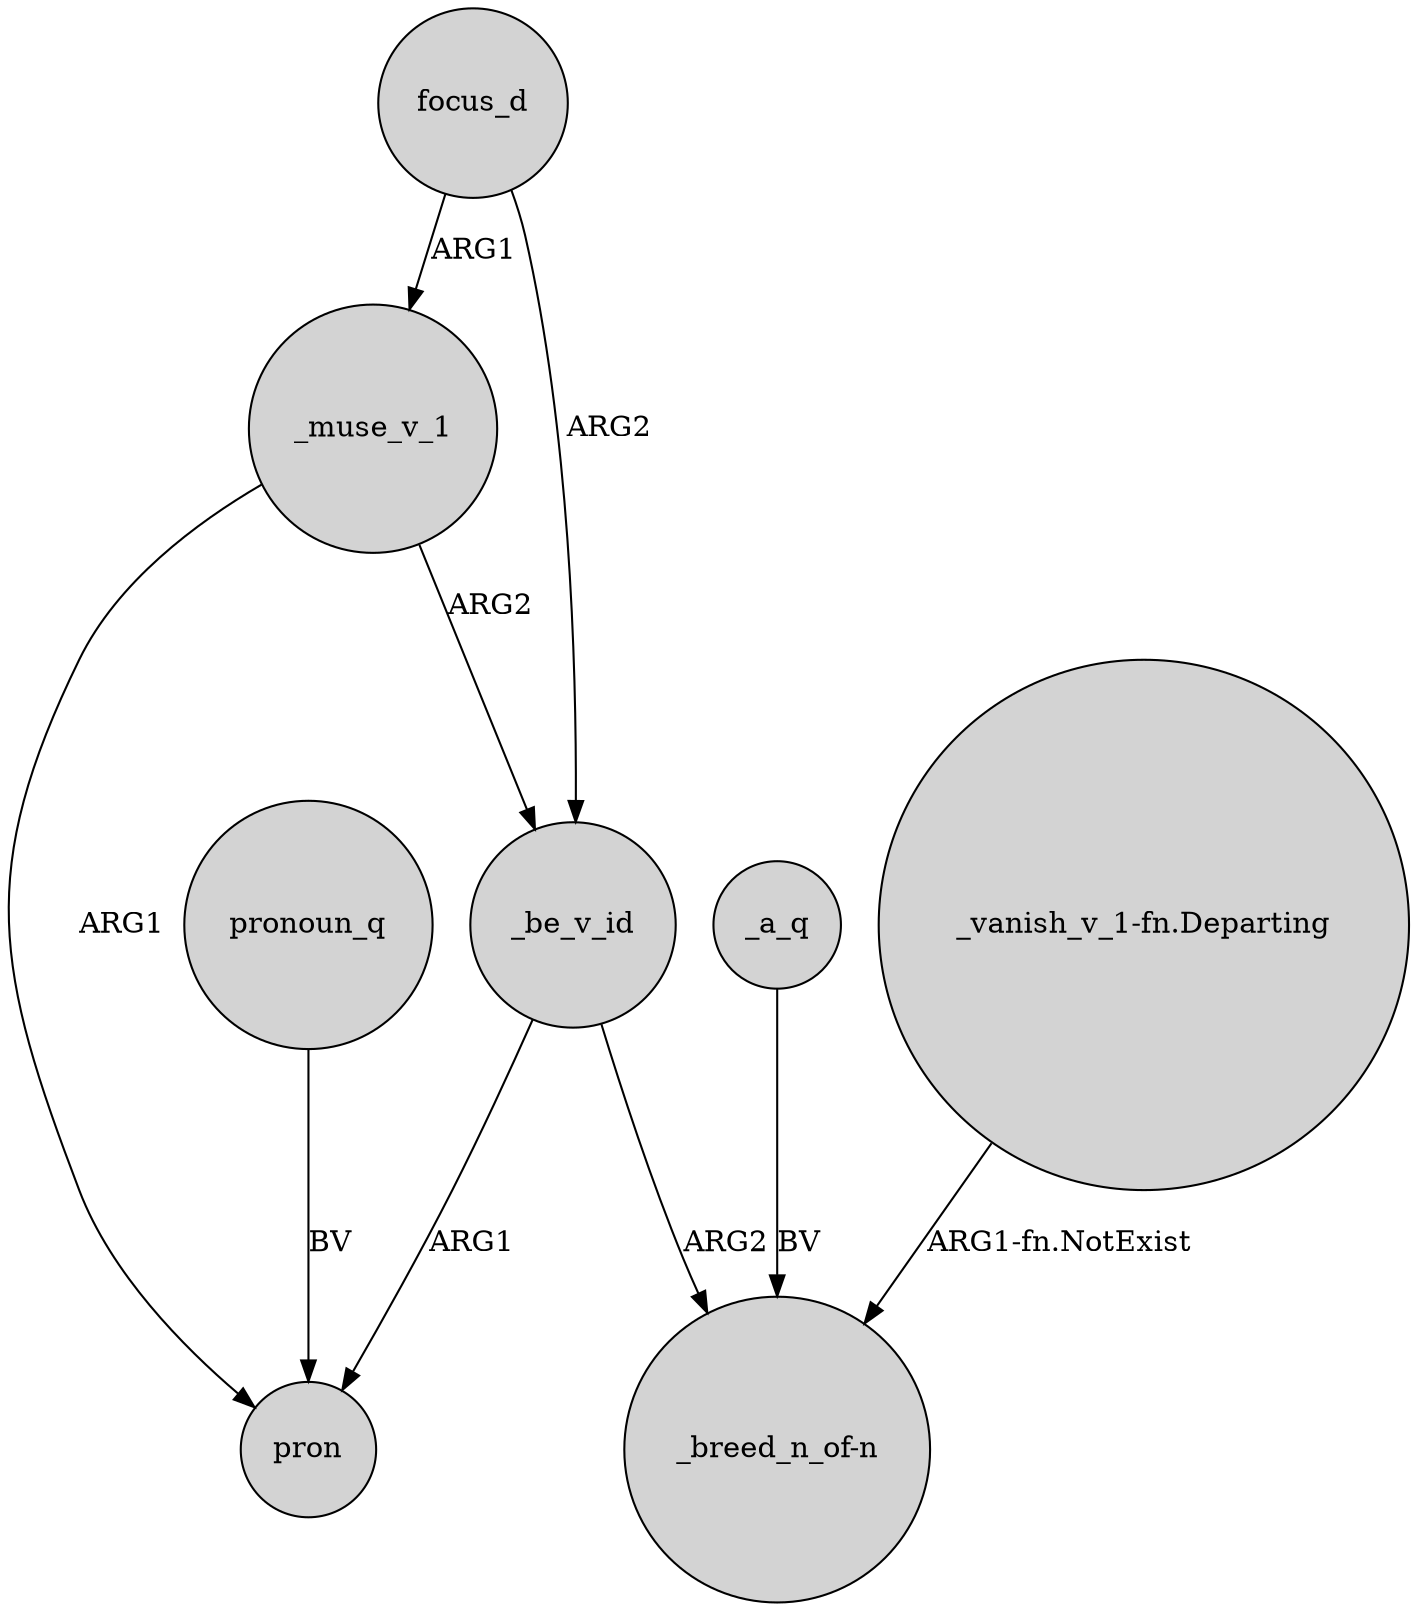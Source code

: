digraph {
	node [shape=circle style=filled]
	focus_d -> _be_v_id [label=ARG2]
	_be_v_id -> "_breed_n_of-n" [label=ARG2]
	_a_q -> "_breed_n_of-n" [label=BV]
	"_vanish_v_1-fn.Departing" -> "_breed_n_of-n" [label="ARG1-fn.NotExist"]
	focus_d -> _muse_v_1 [label=ARG1]
	_be_v_id -> pron [label=ARG1]
	_muse_v_1 -> pron [label=ARG1]
	_muse_v_1 -> _be_v_id [label=ARG2]
	pronoun_q -> pron [label=BV]
}
